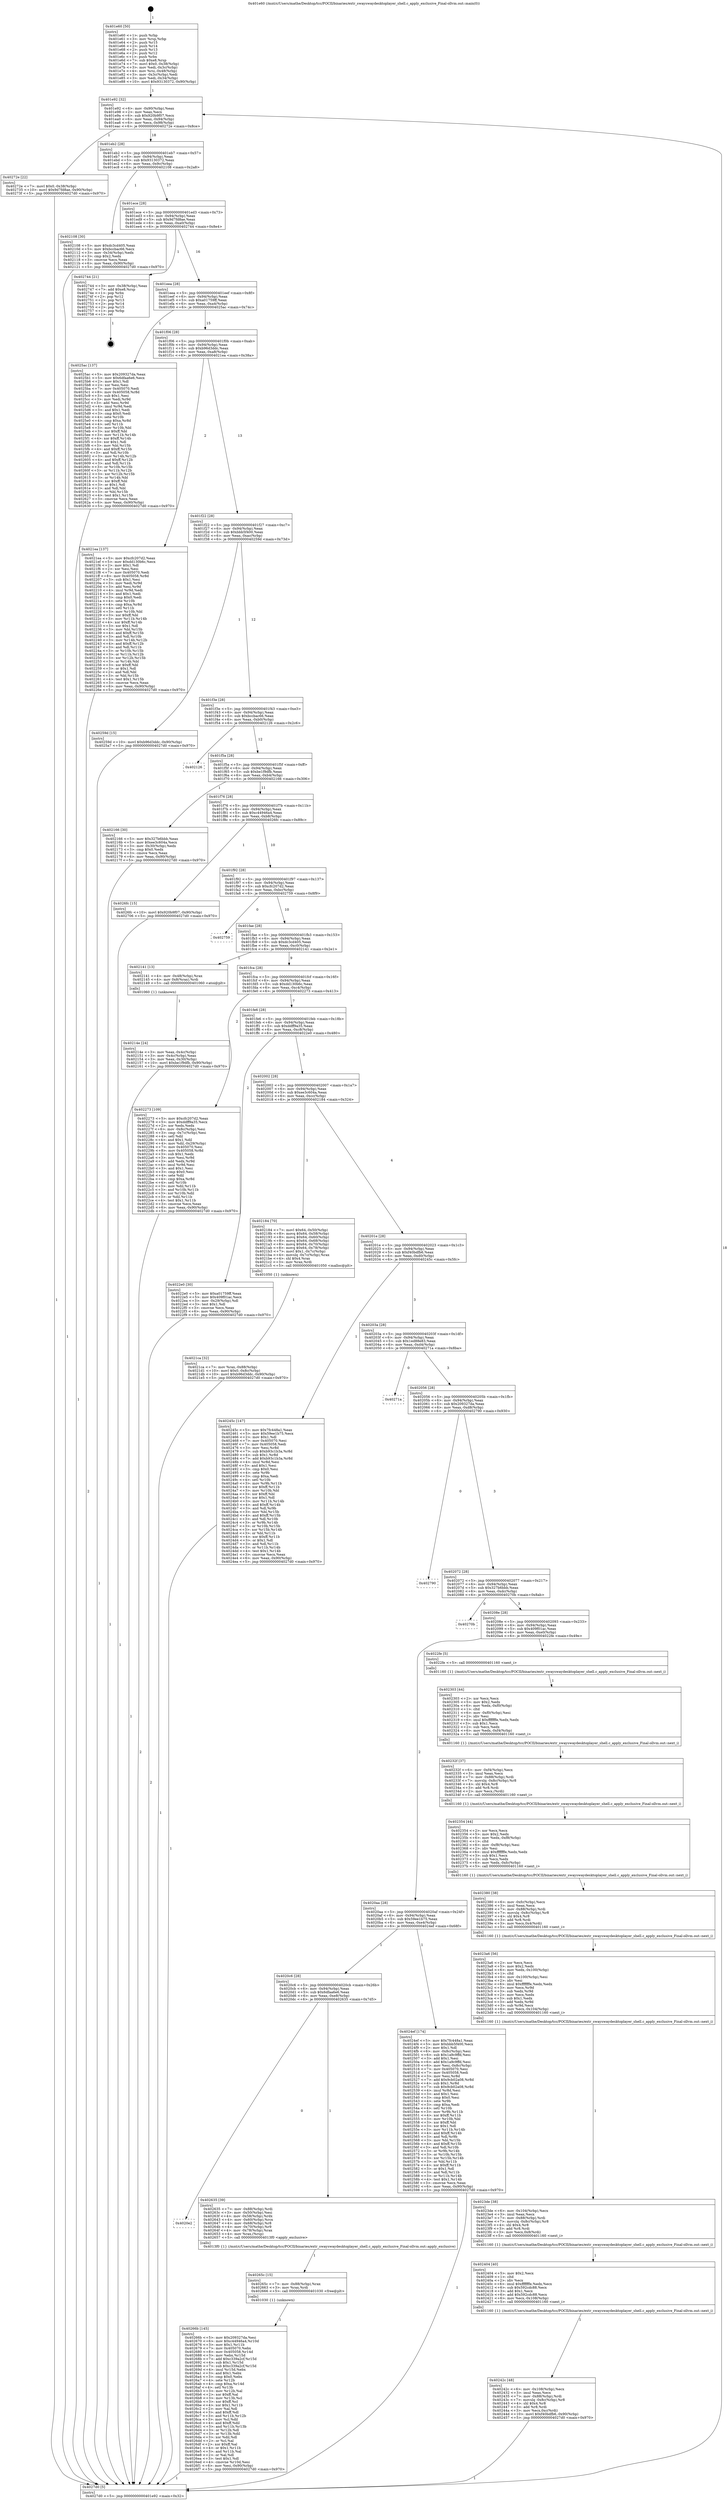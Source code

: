 digraph "0x401e60" {
  label = "0x401e60 (/mnt/c/Users/mathe/Desktop/tcc/POCII/binaries/extr_swayswaydesktoplayer_shell.c_apply_exclusive_Final-ollvm.out::main(0))"
  labelloc = "t"
  node[shape=record]

  Entry [label="",width=0.3,height=0.3,shape=circle,fillcolor=black,style=filled]
  "0x401e92" [label="{
     0x401e92 [32]\l
     | [instrs]\l
     &nbsp;&nbsp;0x401e92 \<+6\>: mov -0x90(%rbp),%eax\l
     &nbsp;&nbsp;0x401e98 \<+2\>: mov %eax,%ecx\l
     &nbsp;&nbsp;0x401e9a \<+6\>: sub $0x920b9f07,%ecx\l
     &nbsp;&nbsp;0x401ea0 \<+6\>: mov %eax,-0x94(%rbp)\l
     &nbsp;&nbsp;0x401ea6 \<+6\>: mov %ecx,-0x98(%rbp)\l
     &nbsp;&nbsp;0x401eac \<+6\>: je 000000000040272e \<main+0x8ce\>\l
  }"]
  "0x40272e" [label="{
     0x40272e [22]\l
     | [instrs]\l
     &nbsp;&nbsp;0x40272e \<+7\>: movl $0x0,-0x38(%rbp)\l
     &nbsp;&nbsp;0x402735 \<+10\>: movl $0x9d7fd8ae,-0x90(%rbp)\l
     &nbsp;&nbsp;0x40273f \<+5\>: jmp 00000000004027d0 \<main+0x970\>\l
  }"]
  "0x401eb2" [label="{
     0x401eb2 [28]\l
     | [instrs]\l
     &nbsp;&nbsp;0x401eb2 \<+5\>: jmp 0000000000401eb7 \<main+0x57\>\l
     &nbsp;&nbsp;0x401eb7 \<+6\>: mov -0x94(%rbp),%eax\l
     &nbsp;&nbsp;0x401ebd \<+5\>: sub $0x93130372,%eax\l
     &nbsp;&nbsp;0x401ec2 \<+6\>: mov %eax,-0x9c(%rbp)\l
     &nbsp;&nbsp;0x401ec8 \<+6\>: je 0000000000402108 \<main+0x2a8\>\l
  }"]
  Exit [label="",width=0.3,height=0.3,shape=circle,fillcolor=black,style=filled,peripheries=2]
  "0x402108" [label="{
     0x402108 [30]\l
     | [instrs]\l
     &nbsp;&nbsp;0x402108 \<+5\>: mov $0xdc3cd405,%eax\l
     &nbsp;&nbsp;0x40210d \<+5\>: mov $0xbccbac66,%ecx\l
     &nbsp;&nbsp;0x402112 \<+3\>: mov -0x34(%rbp),%edx\l
     &nbsp;&nbsp;0x402115 \<+3\>: cmp $0x2,%edx\l
     &nbsp;&nbsp;0x402118 \<+3\>: cmovne %ecx,%eax\l
     &nbsp;&nbsp;0x40211b \<+6\>: mov %eax,-0x90(%rbp)\l
     &nbsp;&nbsp;0x402121 \<+5\>: jmp 00000000004027d0 \<main+0x970\>\l
  }"]
  "0x401ece" [label="{
     0x401ece [28]\l
     | [instrs]\l
     &nbsp;&nbsp;0x401ece \<+5\>: jmp 0000000000401ed3 \<main+0x73\>\l
     &nbsp;&nbsp;0x401ed3 \<+6\>: mov -0x94(%rbp),%eax\l
     &nbsp;&nbsp;0x401ed9 \<+5\>: sub $0x9d7fd8ae,%eax\l
     &nbsp;&nbsp;0x401ede \<+6\>: mov %eax,-0xa0(%rbp)\l
     &nbsp;&nbsp;0x401ee4 \<+6\>: je 0000000000402744 \<main+0x8e4\>\l
  }"]
  "0x4027d0" [label="{
     0x4027d0 [5]\l
     | [instrs]\l
     &nbsp;&nbsp;0x4027d0 \<+5\>: jmp 0000000000401e92 \<main+0x32\>\l
  }"]
  "0x401e60" [label="{
     0x401e60 [50]\l
     | [instrs]\l
     &nbsp;&nbsp;0x401e60 \<+1\>: push %rbp\l
     &nbsp;&nbsp;0x401e61 \<+3\>: mov %rsp,%rbp\l
     &nbsp;&nbsp;0x401e64 \<+2\>: push %r15\l
     &nbsp;&nbsp;0x401e66 \<+2\>: push %r14\l
     &nbsp;&nbsp;0x401e68 \<+2\>: push %r13\l
     &nbsp;&nbsp;0x401e6a \<+2\>: push %r12\l
     &nbsp;&nbsp;0x401e6c \<+1\>: push %rbx\l
     &nbsp;&nbsp;0x401e6d \<+7\>: sub $0xe8,%rsp\l
     &nbsp;&nbsp;0x401e74 \<+7\>: movl $0x0,-0x38(%rbp)\l
     &nbsp;&nbsp;0x401e7b \<+3\>: mov %edi,-0x3c(%rbp)\l
     &nbsp;&nbsp;0x401e7e \<+4\>: mov %rsi,-0x48(%rbp)\l
     &nbsp;&nbsp;0x401e82 \<+3\>: mov -0x3c(%rbp),%edi\l
     &nbsp;&nbsp;0x401e85 \<+3\>: mov %edi,-0x34(%rbp)\l
     &nbsp;&nbsp;0x401e88 \<+10\>: movl $0x93130372,-0x90(%rbp)\l
  }"]
  "0x40266b" [label="{
     0x40266b [145]\l
     | [instrs]\l
     &nbsp;&nbsp;0x40266b \<+5\>: mov $0x209327da,%esi\l
     &nbsp;&nbsp;0x402670 \<+6\>: mov $0xc44946a4,%r10d\l
     &nbsp;&nbsp;0x402676 \<+3\>: mov $0x1,%r11b\l
     &nbsp;&nbsp;0x402679 \<+7\>: mov 0x405070,%ebx\l
     &nbsp;&nbsp;0x402680 \<+8\>: mov 0x405058,%r14d\l
     &nbsp;&nbsp;0x402688 \<+3\>: mov %ebx,%r15d\l
     &nbsp;&nbsp;0x40268b \<+7\>: add $0xc339a2cf,%r15d\l
     &nbsp;&nbsp;0x402692 \<+4\>: sub $0x1,%r15d\l
     &nbsp;&nbsp;0x402696 \<+7\>: sub $0xc339a2cf,%r15d\l
     &nbsp;&nbsp;0x40269d \<+4\>: imul %r15d,%ebx\l
     &nbsp;&nbsp;0x4026a1 \<+3\>: and $0x1,%ebx\l
     &nbsp;&nbsp;0x4026a4 \<+3\>: cmp $0x0,%ebx\l
     &nbsp;&nbsp;0x4026a7 \<+4\>: sete %r12b\l
     &nbsp;&nbsp;0x4026ab \<+4\>: cmp $0xa,%r14d\l
     &nbsp;&nbsp;0x4026af \<+4\>: setl %r13b\l
     &nbsp;&nbsp;0x4026b3 \<+3\>: mov %r12b,%al\l
     &nbsp;&nbsp;0x4026b6 \<+2\>: xor $0xff,%al\l
     &nbsp;&nbsp;0x4026b8 \<+3\>: mov %r13b,%cl\l
     &nbsp;&nbsp;0x4026bb \<+3\>: xor $0xff,%cl\l
     &nbsp;&nbsp;0x4026be \<+4\>: xor $0x1,%r11b\l
     &nbsp;&nbsp;0x4026c2 \<+2\>: mov %al,%dl\l
     &nbsp;&nbsp;0x4026c4 \<+3\>: and $0xff,%dl\l
     &nbsp;&nbsp;0x4026c7 \<+3\>: and %r11b,%r12b\l
     &nbsp;&nbsp;0x4026ca \<+3\>: mov %cl,%dil\l
     &nbsp;&nbsp;0x4026cd \<+4\>: and $0xff,%dil\l
     &nbsp;&nbsp;0x4026d1 \<+3\>: and %r11b,%r13b\l
     &nbsp;&nbsp;0x4026d4 \<+3\>: or %r12b,%dl\l
     &nbsp;&nbsp;0x4026d7 \<+3\>: or %r13b,%dil\l
     &nbsp;&nbsp;0x4026da \<+3\>: xor %dil,%dl\l
     &nbsp;&nbsp;0x4026dd \<+2\>: or %cl,%al\l
     &nbsp;&nbsp;0x4026df \<+2\>: xor $0xff,%al\l
     &nbsp;&nbsp;0x4026e1 \<+4\>: or $0x1,%r11b\l
     &nbsp;&nbsp;0x4026e5 \<+3\>: and %r11b,%al\l
     &nbsp;&nbsp;0x4026e8 \<+2\>: or %al,%dl\l
     &nbsp;&nbsp;0x4026ea \<+3\>: test $0x1,%dl\l
     &nbsp;&nbsp;0x4026ed \<+4\>: cmovne %r10d,%esi\l
     &nbsp;&nbsp;0x4026f1 \<+6\>: mov %esi,-0x90(%rbp)\l
     &nbsp;&nbsp;0x4026f7 \<+5\>: jmp 00000000004027d0 \<main+0x970\>\l
  }"]
  "0x402744" [label="{
     0x402744 [21]\l
     | [instrs]\l
     &nbsp;&nbsp;0x402744 \<+3\>: mov -0x38(%rbp),%eax\l
     &nbsp;&nbsp;0x402747 \<+7\>: add $0xe8,%rsp\l
     &nbsp;&nbsp;0x40274e \<+1\>: pop %rbx\l
     &nbsp;&nbsp;0x40274f \<+2\>: pop %r12\l
     &nbsp;&nbsp;0x402751 \<+2\>: pop %r13\l
     &nbsp;&nbsp;0x402753 \<+2\>: pop %r14\l
     &nbsp;&nbsp;0x402755 \<+2\>: pop %r15\l
     &nbsp;&nbsp;0x402757 \<+1\>: pop %rbp\l
     &nbsp;&nbsp;0x402758 \<+1\>: ret\l
  }"]
  "0x401eea" [label="{
     0x401eea [28]\l
     | [instrs]\l
     &nbsp;&nbsp;0x401eea \<+5\>: jmp 0000000000401eef \<main+0x8f\>\l
     &nbsp;&nbsp;0x401eef \<+6\>: mov -0x94(%rbp),%eax\l
     &nbsp;&nbsp;0x401ef5 \<+5\>: sub $0xa01759ff,%eax\l
     &nbsp;&nbsp;0x401efa \<+6\>: mov %eax,-0xa4(%rbp)\l
     &nbsp;&nbsp;0x401f00 \<+6\>: je 00000000004025ac \<main+0x74c\>\l
  }"]
  "0x40265c" [label="{
     0x40265c [15]\l
     | [instrs]\l
     &nbsp;&nbsp;0x40265c \<+7\>: mov -0x88(%rbp),%rax\l
     &nbsp;&nbsp;0x402663 \<+3\>: mov %rax,%rdi\l
     &nbsp;&nbsp;0x402666 \<+5\>: call 0000000000401030 \<free@plt\>\l
     | [calls]\l
     &nbsp;&nbsp;0x401030 \{1\} (unknown)\l
  }"]
  "0x4025ac" [label="{
     0x4025ac [137]\l
     | [instrs]\l
     &nbsp;&nbsp;0x4025ac \<+5\>: mov $0x209327da,%eax\l
     &nbsp;&nbsp;0x4025b1 \<+5\>: mov $0x6dfaa6e6,%ecx\l
     &nbsp;&nbsp;0x4025b6 \<+2\>: mov $0x1,%dl\l
     &nbsp;&nbsp;0x4025b8 \<+2\>: xor %esi,%esi\l
     &nbsp;&nbsp;0x4025ba \<+7\>: mov 0x405070,%edi\l
     &nbsp;&nbsp;0x4025c1 \<+8\>: mov 0x405058,%r8d\l
     &nbsp;&nbsp;0x4025c9 \<+3\>: sub $0x1,%esi\l
     &nbsp;&nbsp;0x4025cc \<+3\>: mov %edi,%r9d\l
     &nbsp;&nbsp;0x4025cf \<+3\>: add %esi,%r9d\l
     &nbsp;&nbsp;0x4025d2 \<+4\>: imul %r9d,%edi\l
     &nbsp;&nbsp;0x4025d6 \<+3\>: and $0x1,%edi\l
     &nbsp;&nbsp;0x4025d9 \<+3\>: cmp $0x0,%edi\l
     &nbsp;&nbsp;0x4025dc \<+4\>: sete %r10b\l
     &nbsp;&nbsp;0x4025e0 \<+4\>: cmp $0xa,%r8d\l
     &nbsp;&nbsp;0x4025e4 \<+4\>: setl %r11b\l
     &nbsp;&nbsp;0x4025e8 \<+3\>: mov %r10b,%bl\l
     &nbsp;&nbsp;0x4025eb \<+3\>: xor $0xff,%bl\l
     &nbsp;&nbsp;0x4025ee \<+3\>: mov %r11b,%r14b\l
     &nbsp;&nbsp;0x4025f1 \<+4\>: xor $0xff,%r14b\l
     &nbsp;&nbsp;0x4025f5 \<+3\>: xor $0x1,%dl\l
     &nbsp;&nbsp;0x4025f8 \<+3\>: mov %bl,%r15b\l
     &nbsp;&nbsp;0x4025fb \<+4\>: and $0xff,%r15b\l
     &nbsp;&nbsp;0x4025ff \<+3\>: and %dl,%r10b\l
     &nbsp;&nbsp;0x402602 \<+3\>: mov %r14b,%r12b\l
     &nbsp;&nbsp;0x402605 \<+4\>: and $0xff,%r12b\l
     &nbsp;&nbsp;0x402609 \<+3\>: and %dl,%r11b\l
     &nbsp;&nbsp;0x40260c \<+3\>: or %r10b,%r15b\l
     &nbsp;&nbsp;0x40260f \<+3\>: or %r11b,%r12b\l
     &nbsp;&nbsp;0x402612 \<+3\>: xor %r12b,%r15b\l
     &nbsp;&nbsp;0x402615 \<+3\>: or %r14b,%bl\l
     &nbsp;&nbsp;0x402618 \<+3\>: xor $0xff,%bl\l
     &nbsp;&nbsp;0x40261b \<+3\>: or $0x1,%dl\l
     &nbsp;&nbsp;0x40261e \<+2\>: and %dl,%bl\l
     &nbsp;&nbsp;0x402620 \<+3\>: or %bl,%r15b\l
     &nbsp;&nbsp;0x402623 \<+4\>: test $0x1,%r15b\l
     &nbsp;&nbsp;0x402627 \<+3\>: cmovne %ecx,%eax\l
     &nbsp;&nbsp;0x40262a \<+6\>: mov %eax,-0x90(%rbp)\l
     &nbsp;&nbsp;0x402630 \<+5\>: jmp 00000000004027d0 \<main+0x970\>\l
  }"]
  "0x401f06" [label="{
     0x401f06 [28]\l
     | [instrs]\l
     &nbsp;&nbsp;0x401f06 \<+5\>: jmp 0000000000401f0b \<main+0xab\>\l
     &nbsp;&nbsp;0x401f0b \<+6\>: mov -0x94(%rbp),%eax\l
     &nbsp;&nbsp;0x401f11 \<+5\>: sub $0xb96d3ddc,%eax\l
     &nbsp;&nbsp;0x401f16 \<+6\>: mov %eax,-0xa8(%rbp)\l
     &nbsp;&nbsp;0x401f1c \<+6\>: je 00000000004021ea \<main+0x38a\>\l
  }"]
  "0x4020e2" [label="{
     0x4020e2\l
  }", style=dashed]
  "0x4021ea" [label="{
     0x4021ea [137]\l
     | [instrs]\l
     &nbsp;&nbsp;0x4021ea \<+5\>: mov $0xcfc207d2,%eax\l
     &nbsp;&nbsp;0x4021ef \<+5\>: mov $0xdd130b6c,%ecx\l
     &nbsp;&nbsp;0x4021f4 \<+2\>: mov $0x1,%dl\l
     &nbsp;&nbsp;0x4021f6 \<+2\>: xor %esi,%esi\l
     &nbsp;&nbsp;0x4021f8 \<+7\>: mov 0x405070,%edi\l
     &nbsp;&nbsp;0x4021ff \<+8\>: mov 0x405058,%r8d\l
     &nbsp;&nbsp;0x402207 \<+3\>: sub $0x1,%esi\l
     &nbsp;&nbsp;0x40220a \<+3\>: mov %edi,%r9d\l
     &nbsp;&nbsp;0x40220d \<+3\>: add %esi,%r9d\l
     &nbsp;&nbsp;0x402210 \<+4\>: imul %r9d,%edi\l
     &nbsp;&nbsp;0x402214 \<+3\>: and $0x1,%edi\l
     &nbsp;&nbsp;0x402217 \<+3\>: cmp $0x0,%edi\l
     &nbsp;&nbsp;0x40221a \<+4\>: sete %r10b\l
     &nbsp;&nbsp;0x40221e \<+4\>: cmp $0xa,%r8d\l
     &nbsp;&nbsp;0x402222 \<+4\>: setl %r11b\l
     &nbsp;&nbsp;0x402226 \<+3\>: mov %r10b,%bl\l
     &nbsp;&nbsp;0x402229 \<+3\>: xor $0xff,%bl\l
     &nbsp;&nbsp;0x40222c \<+3\>: mov %r11b,%r14b\l
     &nbsp;&nbsp;0x40222f \<+4\>: xor $0xff,%r14b\l
     &nbsp;&nbsp;0x402233 \<+3\>: xor $0x1,%dl\l
     &nbsp;&nbsp;0x402236 \<+3\>: mov %bl,%r15b\l
     &nbsp;&nbsp;0x402239 \<+4\>: and $0xff,%r15b\l
     &nbsp;&nbsp;0x40223d \<+3\>: and %dl,%r10b\l
     &nbsp;&nbsp;0x402240 \<+3\>: mov %r14b,%r12b\l
     &nbsp;&nbsp;0x402243 \<+4\>: and $0xff,%r12b\l
     &nbsp;&nbsp;0x402247 \<+3\>: and %dl,%r11b\l
     &nbsp;&nbsp;0x40224a \<+3\>: or %r10b,%r15b\l
     &nbsp;&nbsp;0x40224d \<+3\>: or %r11b,%r12b\l
     &nbsp;&nbsp;0x402250 \<+3\>: xor %r12b,%r15b\l
     &nbsp;&nbsp;0x402253 \<+3\>: or %r14b,%bl\l
     &nbsp;&nbsp;0x402256 \<+3\>: xor $0xff,%bl\l
     &nbsp;&nbsp;0x402259 \<+3\>: or $0x1,%dl\l
     &nbsp;&nbsp;0x40225c \<+2\>: and %dl,%bl\l
     &nbsp;&nbsp;0x40225e \<+3\>: or %bl,%r15b\l
     &nbsp;&nbsp;0x402261 \<+4\>: test $0x1,%r15b\l
     &nbsp;&nbsp;0x402265 \<+3\>: cmovne %ecx,%eax\l
     &nbsp;&nbsp;0x402268 \<+6\>: mov %eax,-0x90(%rbp)\l
     &nbsp;&nbsp;0x40226e \<+5\>: jmp 00000000004027d0 \<main+0x970\>\l
  }"]
  "0x401f22" [label="{
     0x401f22 [28]\l
     | [instrs]\l
     &nbsp;&nbsp;0x401f22 \<+5\>: jmp 0000000000401f27 \<main+0xc7\>\l
     &nbsp;&nbsp;0x401f27 \<+6\>: mov -0x94(%rbp),%eax\l
     &nbsp;&nbsp;0x401f2d \<+5\>: sub $0xbbb5f400,%eax\l
     &nbsp;&nbsp;0x401f32 \<+6\>: mov %eax,-0xac(%rbp)\l
     &nbsp;&nbsp;0x401f38 \<+6\>: je 000000000040259d \<main+0x73d\>\l
  }"]
  "0x402635" [label="{
     0x402635 [39]\l
     | [instrs]\l
     &nbsp;&nbsp;0x402635 \<+7\>: mov -0x88(%rbp),%rdi\l
     &nbsp;&nbsp;0x40263c \<+3\>: mov -0x50(%rbp),%esi\l
     &nbsp;&nbsp;0x40263f \<+4\>: mov -0x58(%rbp),%rdx\l
     &nbsp;&nbsp;0x402643 \<+4\>: mov -0x60(%rbp),%rcx\l
     &nbsp;&nbsp;0x402647 \<+4\>: mov -0x68(%rbp),%r8\l
     &nbsp;&nbsp;0x40264b \<+4\>: mov -0x70(%rbp),%r9\l
     &nbsp;&nbsp;0x40264f \<+4\>: mov -0x78(%rbp),%rax\l
     &nbsp;&nbsp;0x402653 \<+4\>: mov %rax,(%rsp)\l
     &nbsp;&nbsp;0x402657 \<+5\>: call 00000000004013f0 \<apply_exclusive\>\l
     | [calls]\l
     &nbsp;&nbsp;0x4013f0 \{1\} (/mnt/c/Users/mathe/Desktop/tcc/POCII/binaries/extr_swayswaydesktoplayer_shell.c_apply_exclusive_Final-ollvm.out::apply_exclusive)\l
  }"]
  "0x40259d" [label="{
     0x40259d [15]\l
     | [instrs]\l
     &nbsp;&nbsp;0x40259d \<+10\>: movl $0xb96d3ddc,-0x90(%rbp)\l
     &nbsp;&nbsp;0x4025a7 \<+5\>: jmp 00000000004027d0 \<main+0x970\>\l
  }"]
  "0x401f3e" [label="{
     0x401f3e [28]\l
     | [instrs]\l
     &nbsp;&nbsp;0x401f3e \<+5\>: jmp 0000000000401f43 \<main+0xe3\>\l
     &nbsp;&nbsp;0x401f43 \<+6\>: mov -0x94(%rbp),%eax\l
     &nbsp;&nbsp;0x401f49 \<+5\>: sub $0xbccbac66,%eax\l
     &nbsp;&nbsp;0x401f4e \<+6\>: mov %eax,-0xb0(%rbp)\l
     &nbsp;&nbsp;0x401f54 \<+6\>: je 0000000000402126 \<main+0x2c6\>\l
  }"]
  "0x4020c6" [label="{
     0x4020c6 [28]\l
     | [instrs]\l
     &nbsp;&nbsp;0x4020c6 \<+5\>: jmp 00000000004020cb \<main+0x26b\>\l
     &nbsp;&nbsp;0x4020cb \<+6\>: mov -0x94(%rbp),%eax\l
     &nbsp;&nbsp;0x4020d1 \<+5\>: sub $0x6dfaa6e6,%eax\l
     &nbsp;&nbsp;0x4020d6 \<+6\>: mov %eax,-0xe8(%rbp)\l
     &nbsp;&nbsp;0x4020dc \<+6\>: je 0000000000402635 \<main+0x7d5\>\l
  }"]
  "0x402126" [label="{
     0x402126\l
  }", style=dashed]
  "0x401f5a" [label="{
     0x401f5a [28]\l
     | [instrs]\l
     &nbsp;&nbsp;0x401f5a \<+5\>: jmp 0000000000401f5f \<main+0xff\>\l
     &nbsp;&nbsp;0x401f5f \<+6\>: mov -0x94(%rbp),%eax\l
     &nbsp;&nbsp;0x401f65 \<+5\>: sub $0xbe1f9dfb,%eax\l
     &nbsp;&nbsp;0x401f6a \<+6\>: mov %eax,-0xb4(%rbp)\l
     &nbsp;&nbsp;0x401f70 \<+6\>: je 0000000000402166 \<main+0x306\>\l
  }"]
  "0x4024ef" [label="{
     0x4024ef [174]\l
     | [instrs]\l
     &nbsp;&nbsp;0x4024ef \<+5\>: mov $0x7fc448a1,%eax\l
     &nbsp;&nbsp;0x4024f4 \<+5\>: mov $0xbbb5f400,%ecx\l
     &nbsp;&nbsp;0x4024f9 \<+2\>: mov $0x1,%dl\l
     &nbsp;&nbsp;0x4024fb \<+6\>: mov -0x8c(%rbp),%esi\l
     &nbsp;&nbsp;0x402501 \<+6\>: sub $0x1a9c9ffd,%esi\l
     &nbsp;&nbsp;0x402507 \<+3\>: add $0x1,%esi\l
     &nbsp;&nbsp;0x40250a \<+6\>: add $0x1a9c9ffd,%esi\l
     &nbsp;&nbsp;0x402510 \<+6\>: mov %esi,-0x8c(%rbp)\l
     &nbsp;&nbsp;0x402516 \<+7\>: mov 0x405070,%esi\l
     &nbsp;&nbsp;0x40251d \<+7\>: mov 0x405058,%edi\l
     &nbsp;&nbsp;0x402524 \<+3\>: mov %esi,%r8d\l
     &nbsp;&nbsp;0x402527 \<+7\>: add $0x9cb02a08,%r8d\l
     &nbsp;&nbsp;0x40252e \<+4\>: sub $0x1,%r8d\l
     &nbsp;&nbsp;0x402532 \<+7\>: sub $0x9cb02a08,%r8d\l
     &nbsp;&nbsp;0x402539 \<+4\>: imul %r8d,%esi\l
     &nbsp;&nbsp;0x40253d \<+3\>: and $0x1,%esi\l
     &nbsp;&nbsp;0x402540 \<+3\>: cmp $0x0,%esi\l
     &nbsp;&nbsp;0x402543 \<+4\>: sete %r9b\l
     &nbsp;&nbsp;0x402547 \<+3\>: cmp $0xa,%edi\l
     &nbsp;&nbsp;0x40254a \<+4\>: setl %r10b\l
     &nbsp;&nbsp;0x40254e \<+3\>: mov %r9b,%r11b\l
     &nbsp;&nbsp;0x402551 \<+4\>: xor $0xff,%r11b\l
     &nbsp;&nbsp;0x402555 \<+3\>: mov %r10b,%bl\l
     &nbsp;&nbsp;0x402558 \<+3\>: xor $0xff,%bl\l
     &nbsp;&nbsp;0x40255b \<+3\>: xor $0x1,%dl\l
     &nbsp;&nbsp;0x40255e \<+3\>: mov %r11b,%r14b\l
     &nbsp;&nbsp;0x402561 \<+4\>: and $0xff,%r14b\l
     &nbsp;&nbsp;0x402565 \<+3\>: and %dl,%r9b\l
     &nbsp;&nbsp;0x402568 \<+3\>: mov %bl,%r15b\l
     &nbsp;&nbsp;0x40256b \<+4\>: and $0xff,%r15b\l
     &nbsp;&nbsp;0x40256f \<+3\>: and %dl,%r10b\l
     &nbsp;&nbsp;0x402572 \<+3\>: or %r9b,%r14b\l
     &nbsp;&nbsp;0x402575 \<+3\>: or %r10b,%r15b\l
     &nbsp;&nbsp;0x402578 \<+3\>: xor %r15b,%r14b\l
     &nbsp;&nbsp;0x40257b \<+3\>: or %bl,%r11b\l
     &nbsp;&nbsp;0x40257e \<+4\>: xor $0xff,%r11b\l
     &nbsp;&nbsp;0x402582 \<+3\>: or $0x1,%dl\l
     &nbsp;&nbsp;0x402585 \<+3\>: and %dl,%r11b\l
     &nbsp;&nbsp;0x402588 \<+3\>: or %r11b,%r14b\l
     &nbsp;&nbsp;0x40258b \<+4\>: test $0x1,%r14b\l
     &nbsp;&nbsp;0x40258f \<+3\>: cmovne %ecx,%eax\l
     &nbsp;&nbsp;0x402592 \<+6\>: mov %eax,-0x90(%rbp)\l
     &nbsp;&nbsp;0x402598 \<+5\>: jmp 00000000004027d0 \<main+0x970\>\l
  }"]
  "0x402166" [label="{
     0x402166 [30]\l
     | [instrs]\l
     &nbsp;&nbsp;0x402166 \<+5\>: mov $0x327b6bbb,%eax\l
     &nbsp;&nbsp;0x40216b \<+5\>: mov $0xee3c604a,%ecx\l
     &nbsp;&nbsp;0x402170 \<+3\>: mov -0x30(%rbp),%edx\l
     &nbsp;&nbsp;0x402173 \<+3\>: cmp $0x0,%edx\l
     &nbsp;&nbsp;0x402176 \<+3\>: cmove %ecx,%eax\l
     &nbsp;&nbsp;0x402179 \<+6\>: mov %eax,-0x90(%rbp)\l
     &nbsp;&nbsp;0x40217f \<+5\>: jmp 00000000004027d0 \<main+0x970\>\l
  }"]
  "0x401f76" [label="{
     0x401f76 [28]\l
     | [instrs]\l
     &nbsp;&nbsp;0x401f76 \<+5\>: jmp 0000000000401f7b \<main+0x11b\>\l
     &nbsp;&nbsp;0x401f7b \<+6\>: mov -0x94(%rbp),%eax\l
     &nbsp;&nbsp;0x401f81 \<+5\>: sub $0xc44946a4,%eax\l
     &nbsp;&nbsp;0x401f86 \<+6\>: mov %eax,-0xb8(%rbp)\l
     &nbsp;&nbsp;0x401f8c \<+6\>: je 00000000004026fc \<main+0x89c\>\l
  }"]
  "0x40242c" [label="{
     0x40242c [48]\l
     | [instrs]\l
     &nbsp;&nbsp;0x40242c \<+6\>: mov -0x108(%rbp),%ecx\l
     &nbsp;&nbsp;0x402432 \<+3\>: imul %eax,%ecx\l
     &nbsp;&nbsp;0x402435 \<+7\>: mov -0x88(%rbp),%rdi\l
     &nbsp;&nbsp;0x40243c \<+7\>: movslq -0x8c(%rbp),%r8\l
     &nbsp;&nbsp;0x402443 \<+4\>: shl $0x4,%r8\l
     &nbsp;&nbsp;0x402447 \<+3\>: add %r8,%rdi\l
     &nbsp;&nbsp;0x40244a \<+3\>: mov %ecx,0xc(%rdi)\l
     &nbsp;&nbsp;0x40244d \<+10\>: movl $0xf40bdfb6,-0x90(%rbp)\l
     &nbsp;&nbsp;0x402457 \<+5\>: jmp 00000000004027d0 \<main+0x970\>\l
  }"]
  "0x4026fc" [label="{
     0x4026fc [15]\l
     | [instrs]\l
     &nbsp;&nbsp;0x4026fc \<+10\>: movl $0x920b9f07,-0x90(%rbp)\l
     &nbsp;&nbsp;0x402706 \<+5\>: jmp 00000000004027d0 \<main+0x970\>\l
  }"]
  "0x401f92" [label="{
     0x401f92 [28]\l
     | [instrs]\l
     &nbsp;&nbsp;0x401f92 \<+5\>: jmp 0000000000401f97 \<main+0x137\>\l
     &nbsp;&nbsp;0x401f97 \<+6\>: mov -0x94(%rbp),%eax\l
     &nbsp;&nbsp;0x401f9d \<+5\>: sub $0xcfc207d2,%eax\l
     &nbsp;&nbsp;0x401fa2 \<+6\>: mov %eax,-0xbc(%rbp)\l
     &nbsp;&nbsp;0x401fa8 \<+6\>: je 0000000000402759 \<main+0x8f9\>\l
  }"]
  "0x402404" [label="{
     0x402404 [40]\l
     | [instrs]\l
     &nbsp;&nbsp;0x402404 \<+5\>: mov $0x2,%ecx\l
     &nbsp;&nbsp;0x402409 \<+1\>: cltd\l
     &nbsp;&nbsp;0x40240a \<+2\>: idiv %ecx\l
     &nbsp;&nbsp;0x40240c \<+6\>: imul $0xfffffffe,%edx,%ecx\l
     &nbsp;&nbsp;0x402412 \<+6\>: sub $0x592cdc88,%ecx\l
     &nbsp;&nbsp;0x402418 \<+3\>: add $0x1,%ecx\l
     &nbsp;&nbsp;0x40241b \<+6\>: add $0x592cdc88,%ecx\l
     &nbsp;&nbsp;0x402421 \<+6\>: mov %ecx,-0x108(%rbp)\l
     &nbsp;&nbsp;0x402427 \<+5\>: call 0000000000401160 \<next_i\>\l
     | [calls]\l
     &nbsp;&nbsp;0x401160 \{1\} (/mnt/c/Users/mathe/Desktop/tcc/POCII/binaries/extr_swayswaydesktoplayer_shell.c_apply_exclusive_Final-ollvm.out::next_i)\l
  }"]
  "0x402759" [label="{
     0x402759\l
  }", style=dashed]
  "0x401fae" [label="{
     0x401fae [28]\l
     | [instrs]\l
     &nbsp;&nbsp;0x401fae \<+5\>: jmp 0000000000401fb3 \<main+0x153\>\l
     &nbsp;&nbsp;0x401fb3 \<+6\>: mov -0x94(%rbp),%eax\l
     &nbsp;&nbsp;0x401fb9 \<+5\>: sub $0xdc3cd405,%eax\l
     &nbsp;&nbsp;0x401fbe \<+6\>: mov %eax,-0xc0(%rbp)\l
     &nbsp;&nbsp;0x401fc4 \<+6\>: je 0000000000402141 \<main+0x2e1\>\l
  }"]
  "0x4023de" [label="{
     0x4023de [38]\l
     | [instrs]\l
     &nbsp;&nbsp;0x4023de \<+6\>: mov -0x104(%rbp),%ecx\l
     &nbsp;&nbsp;0x4023e4 \<+3\>: imul %eax,%ecx\l
     &nbsp;&nbsp;0x4023e7 \<+7\>: mov -0x88(%rbp),%rdi\l
     &nbsp;&nbsp;0x4023ee \<+7\>: movslq -0x8c(%rbp),%r8\l
     &nbsp;&nbsp;0x4023f5 \<+4\>: shl $0x4,%r8\l
     &nbsp;&nbsp;0x4023f9 \<+3\>: add %r8,%rdi\l
     &nbsp;&nbsp;0x4023fc \<+3\>: mov %ecx,0x8(%rdi)\l
     &nbsp;&nbsp;0x4023ff \<+5\>: call 0000000000401160 \<next_i\>\l
     | [calls]\l
     &nbsp;&nbsp;0x401160 \{1\} (/mnt/c/Users/mathe/Desktop/tcc/POCII/binaries/extr_swayswaydesktoplayer_shell.c_apply_exclusive_Final-ollvm.out::next_i)\l
  }"]
  "0x402141" [label="{
     0x402141 [13]\l
     | [instrs]\l
     &nbsp;&nbsp;0x402141 \<+4\>: mov -0x48(%rbp),%rax\l
     &nbsp;&nbsp;0x402145 \<+4\>: mov 0x8(%rax),%rdi\l
     &nbsp;&nbsp;0x402149 \<+5\>: call 0000000000401060 \<atoi@plt\>\l
     | [calls]\l
     &nbsp;&nbsp;0x401060 \{1\} (unknown)\l
  }"]
  "0x401fca" [label="{
     0x401fca [28]\l
     | [instrs]\l
     &nbsp;&nbsp;0x401fca \<+5\>: jmp 0000000000401fcf \<main+0x16f\>\l
     &nbsp;&nbsp;0x401fcf \<+6\>: mov -0x94(%rbp),%eax\l
     &nbsp;&nbsp;0x401fd5 \<+5\>: sub $0xdd130b6c,%eax\l
     &nbsp;&nbsp;0x401fda \<+6\>: mov %eax,-0xc4(%rbp)\l
     &nbsp;&nbsp;0x401fe0 \<+6\>: je 0000000000402273 \<main+0x413\>\l
  }"]
  "0x40214e" [label="{
     0x40214e [24]\l
     | [instrs]\l
     &nbsp;&nbsp;0x40214e \<+3\>: mov %eax,-0x4c(%rbp)\l
     &nbsp;&nbsp;0x402151 \<+3\>: mov -0x4c(%rbp),%eax\l
     &nbsp;&nbsp;0x402154 \<+3\>: mov %eax,-0x30(%rbp)\l
     &nbsp;&nbsp;0x402157 \<+10\>: movl $0xbe1f9dfb,-0x90(%rbp)\l
     &nbsp;&nbsp;0x402161 \<+5\>: jmp 00000000004027d0 \<main+0x970\>\l
  }"]
  "0x4023a6" [label="{
     0x4023a6 [56]\l
     | [instrs]\l
     &nbsp;&nbsp;0x4023a6 \<+2\>: xor %ecx,%ecx\l
     &nbsp;&nbsp;0x4023a8 \<+5\>: mov $0x2,%edx\l
     &nbsp;&nbsp;0x4023ad \<+6\>: mov %edx,-0x100(%rbp)\l
     &nbsp;&nbsp;0x4023b3 \<+1\>: cltd\l
     &nbsp;&nbsp;0x4023b4 \<+6\>: mov -0x100(%rbp),%esi\l
     &nbsp;&nbsp;0x4023ba \<+2\>: idiv %esi\l
     &nbsp;&nbsp;0x4023bc \<+6\>: imul $0xfffffffe,%edx,%edx\l
     &nbsp;&nbsp;0x4023c2 \<+3\>: mov %ecx,%r9d\l
     &nbsp;&nbsp;0x4023c5 \<+3\>: sub %edx,%r9d\l
     &nbsp;&nbsp;0x4023c8 \<+2\>: mov %ecx,%edx\l
     &nbsp;&nbsp;0x4023ca \<+3\>: sub $0x1,%edx\l
     &nbsp;&nbsp;0x4023cd \<+3\>: add %edx,%r9d\l
     &nbsp;&nbsp;0x4023d0 \<+3\>: sub %r9d,%ecx\l
     &nbsp;&nbsp;0x4023d3 \<+6\>: mov %ecx,-0x104(%rbp)\l
     &nbsp;&nbsp;0x4023d9 \<+5\>: call 0000000000401160 \<next_i\>\l
     | [calls]\l
     &nbsp;&nbsp;0x401160 \{1\} (/mnt/c/Users/mathe/Desktop/tcc/POCII/binaries/extr_swayswaydesktoplayer_shell.c_apply_exclusive_Final-ollvm.out::next_i)\l
  }"]
  "0x402273" [label="{
     0x402273 [109]\l
     | [instrs]\l
     &nbsp;&nbsp;0x402273 \<+5\>: mov $0xcfc207d2,%eax\l
     &nbsp;&nbsp;0x402278 \<+5\>: mov $0xddff9a35,%ecx\l
     &nbsp;&nbsp;0x40227d \<+2\>: xor %edx,%edx\l
     &nbsp;&nbsp;0x40227f \<+6\>: mov -0x8c(%rbp),%esi\l
     &nbsp;&nbsp;0x402285 \<+3\>: cmp -0x7c(%rbp),%esi\l
     &nbsp;&nbsp;0x402288 \<+4\>: setl %dil\l
     &nbsp;&nbsp;0x40228c \<+4\>: and $0x1,%dil\l
     &nbsp;&nbsp;0x402290 \<+4\>: mov %dil,-0x29(%rbp)\l
     &nbsp;&nbsp;0x402294 \<+7\>: mov 0x405070,%esi\l
     &nbsp;&nbsp;0x40229b \<+8\>: mov 0x405058,%r8d\l
     &nbsp;&nbsp;0x4022a3 \<+3\>: sub $0x1,%edx\l
     &nbsp;&nbsp;0x4022a6 \<+3\>: mov %esi,%r9d\l
     &nbsp;&nbsp;0x4022a9 \<+3\>: add %edx,%r9d\l
     &nbsp;&nbsp;0x4022ac \<+4\>: imul %r9d,%esi\l
     &nbsp;&nbsp;0x4022b0 \<+3\>: and $0x1,%esi\l
     &nbsp;&nbsp;0x4022b3 \<+3\>: cmp $0x0,%esi\l
     &nbsp;&nbsp;0x4022b6 \<+4\>: sete %dil\l
     &nbsp;&nbsp;0x4022ba \<+4\>: cmp $0xa,%r8d\l
     &nbsp;&nbsp;0x4022be \<+4\>: setl %r10b\l
     &nbsp;&nbsp;0x4022c2 \<+3\>: mov %dil,%r11b\l
     &nbsp;&nbsp;0x4022c5 \<+3\>: and %r10b,%r11b\l
     &nbsp;&nbsp;0x4022c8 \<+3\>: xor %r10b,%dil\l
     &nbsp;&nbsp;0x4022cb \<+3\>: or %dil,%r11b\l
     &nbsp;&nbsp;0x4022ce \<+4\>: test $0x1,%r11b\l
     &nbsp;&nbsp;0x4022d2 \<+3\>: cmovne %ecx,%eax\l
     &nbsp;&nbsp;0x4022d5 \<+6\>: mov %eax,-0x90(%rbp)\l
     &nbsp;&nbsp;0x4022db \<+5\>: jmp 00000000004027d0 \<main+0x970\>\l
  }"]
  "0x401fe6" [label="{
     0x401fe6 [28]\l
     | [instrs]\l
     &nbsp;&nbsp;0x401fe6 \<+5\>: jmp 0000000000401feb \<main+0x18b\>\l
     &nbsp;&nbsp;0x401feb \<+6\>: mov -0x94(%rbp),%eax\l
     &nbsp;&nbsp;0x401ff1 \<+5\>: sub $0xddff9a35,%eax\l
     &nbsp;&nbsp;0x401ff6 \<+6\>: mov %eax,-0xc8(%rbp)\l
     &nbsp;&nbsp;0x401ffc \<+6\>: je 00000000004022e0 \<main+0x480\>\l
  }"]
  "0x402380" [label="{
     0x402380 [38]\l
     | [instrs]\l
     &nbsp;&nbsp;0x402380 \<+6\>: mov -0xfc(%rbp),%ecx\l
     &nbsp;&nbsp;0x402386 \<+3\>: imul %eax,%ecx\l
     &nbsp;&nbsp;0x402389 \<+7\>: mov -0x88(%rbp),%rdi\l
     &nbsp;&nbsp;0x402390 \<+7\>: movslq -0x8c(%rbp),%r8\l
     &nbsp;&nbsp;0x402397 \<+4\>: shl $0x4,%r8\l
     &nbsp;&nbsp;0x40239b \<+3\>: add %r8,%rdi\l
     &nbsp;&nbsp;0x40239e \<+3\>: mov %ecx,0x4(%rdi)\l
     &nbsp;&nbsp;0x4023a1 \<+5\>: call 0000000000401160 \<next_i\>\l
     | [calls]\l
     &nbsp;&nbsp;0x401160 \{1\} (/mnt/c/Users/mathe/Desktop/tcc/POCII/binaries/extr_swayswaydesktoplayer_shell.c_apply_exclusive_Final-ollvm.out::next_i)\l
  }"]
  "0x4022e0" [label="{
     0x4022e0 [30]\l
     | [instrs]\l
     &nbsp;&nbsp;0x4022e0 \<+5\>: mov $0xa01759ff,%eax\l
     &nbsp;&nbsp;0x4022e5 \<+5\>: mov $0x409f01ac,%ecx\l
     &nbsp;&nbsp;0x4022ea \<+3\>: mov -0x29(%rbp),%dl\l
     &nbsp;&nbsp;0x4022ed \<+3\>: test $0x1,%dl\l
     &nbsp;&nbsp;0x4022f0 \<+3\>: cmovne %ecx,%eax\l
     &nbsp;&nbsp;0x4022f3 \<+6\>: mov %eax,-0x90(%rbp)\l
     &nbsp;&nbsp;0x4022f9 \<+5\>: jmp 00000000004027d0 \<main+0x970\>\l
  }"]
  "0x402002" [label="{
     0x402002 [28]\l
     | [instrs]\l
     &nbsp;&nbsp;0x402002 \<+5\>: jmp 0000000000402007 \<main+0x1a7\>\l
     &nbsp;&nbsp;0x402007 \<+6\>: mov -0x94(%rbp),%eax\l
     &nbsp;&nbsp;0x40200d \<+5\>: sub $0xee3c604a,%eax\l
     &nbsp;&nbsp;0x402012 \<+6\>: mov %eax,-0xcc(%rbp)\l
     &nbsp;&nbsp;0x402018 \<+6\>: je 0000000000402184 \<main+0x324\>\l
  }"]
  "0x402354" [label="{
     0x402354 [44]\l
     | [instrs]\l
     &nbsp;&nbsp;0x402354 \<+2\>: xor %ecx,%ecx\l
     &nbsp;&nbsp;0x402356 \<+5\>: mov $0x2,%edx\l
     &nbsp;&nbsp;0x40235b \<+6\>: mov %edx,-0xf8(%rbp)\l
     &nbsp;&nbsp;0x402361 \<+1\>: cltd\l
     &nbsp;&nbsp;0x402362 \<+6\>: mov -0xf8(%rbp),%esi\l
     &nbsp;&nbsp;0x402368 \<+2\>: idiv %esi\l
     &nbsp;&nbsp;0x40236a \<+6\>: imul $0xfffffffe,%edx,%edx\l
     &nbsp;&nbsp;0x402370 \<+3\>: sub $0x1,%ecx\l
     &nbsp;&nbsp;0x402373 \<+2\>: sub %ecx,%edx\l
     &nbsp;&nbsp;0x402375 \<+6\>: mov %edx,-0xfc(%rbp)\l
     &nbsp;&nbsp;0x40237b \<+5\>: call 0000000000401160 \<next_i\>\l
     | [calls]\l
     &nbsp;&nbsp;0x401160 \{1\} (/mnt/c/Users/mathe/Desktop/tcc/POCII/binaries/extr_swayswaydesktoplayer_shell.c_apply_exclusive_Final-ollvm.out::next_i)\l
  }"]
  "0x402184" [label="{
     0x402184 [70]\l
     | [instrs]\l
     &nbsp;&nbsp;0x402184 \<+7\>: movl $0x64,-0x50(%rbp)\l
     &nbsp;&nbsp;0x40218b \<+8\>: movq $0x64,-0x58(%rbp)\l
     &nbsp;&nbsp;0x402193 \<+8\>: movq $0x64,-0x60(%rbp)\l
     &nbsp;&nbsp;0x40219b \<+8\>: movq $0x64,-0x68(%rbp)\l
     &nbsp;&nbsp;0x4021a3 \<+8\>: movq $0x64,-0x70(%rbp)\l
     &nbsp;&nbsp;0x4021ab \<+8\>: movq $0x64,-0x78(%rbp)\l
     &nbsp;&nbsp;0x4021b3 \<+7\>: movl $0x1,-0x7c(%rbp)\l
     &nbsp;&nbsp;0x4021ba \<+4\>: movslq -0x7c(%rbp),%rax\l
     &nbsp;&nbsp;0x4021be \<+4\>: shl $0x4,%rax\l
     &nbsp;&nbsp;0x4021c2 \<+3\>: mov %rax,%rdi\l
     &nbsp;&nbsp;0x4021c5 \<+5\>: call 0000000000401050 \<malloc@plt\>\l
     | [calls]\l
     &nbsp;&nbsp;0x401050 \{1\} (unknown)\l
  }"]
  "0x40201e" [label="{
     0x40201e [28]\l
     | [instrs]\l
     &nbsp;&nbsp;0x40201e \<+5\>: jmp 0000000000402023 \<main+0x1c3\>\l
     &nbsp;&nbsp;0x402023 \<+6\>: mov -0x94(%rbp),%eax\l
     &nbsp;&nbsp;0x402029 \<+5\>: sub $0xf40bdfb6,%eax\l
     &nbsp;&nbsp;0x40202e \<+6\>: mov %eax,-0xd0(%rbp)\l
     &nbsp;&nbsp;0x402034 \<+6\>: je 000000000040245c \<main+0x5fc\>\l
  }"]
  "0x4021ca" [label="{
     0x4021ca [32]\l
     | [instrs]\l
     &nbsp;&nbsp;0x4021ca \<+7\>: mov %rax,-0x88(%rbp)\l
     &nbsp;&nbsp;0x4021d1 \<+10\>: movl $0x0,-0x8c(%rbp)\l
     &nbsp;&nbsp;0x4021db \<+10\>: movl $0xb96d3ddc,-0x90(%rbp)\l
     &nbsp;&nbsp;0x4021e5 \<+5\>: jmp 00000000004027d0 \<main+0x970\>\l
  }"]
  "0x40232f" [label="{
     0x40232f [37]\l
     | [instrs]\l
     &nbsp;&nbsp;0x40232f \<+6\>: mov -0xf4(%rbp),%ecx\l
     &nbsp;&nbsp;0x402335 \<+3\>: imul %eax,%ecx\l
     &nbsp;&nbsp;0x402338 \<+7\>: mov -0x88(%rbp),%rdi\l
     &nbsp;&nbsp;0x40233f \<+7\>: movslq -0x8c(%rbp),%r8\l
     &nbsp;&nbsp;0x402346 \<+4\>: shl $0x4,%r8\l
     &nbsp;&nbsp;0x40234a \<+3\>: add %r8,%rdi\l
     &nbsp;&nbsp;0x40234d \<+2\>: mov %ecx,(%rdi)\l
     &nbsp;&nbsp;0x40234f \<+5\>: call 0000000000401160 \<next_i\>\l
     | [calls]\l
     &nbsp;&nbsp;0x401160 \{1\} (/mnt/c/Users/mathe/Desktop/tcc/POCII/binaries/extr_swayswaydesktoplayer_shell.c_apply_exclusive_Final-ollvm.out::next_i)\l
  }"]
  "0x40245c" [label="{
     0x40245c [147]\l
     | [instrs]\l
     &nbsp;&nbsp;0x40245c \<+5\>: mov $0x7fc448a1,%eax\l
     &nbsp;&nbsp;0x402461 \<+5\>: mov $0x59ee1b75,%ecx\l
     &nbsp;&nbsp;0x402466 \<+2\>: mov $0x1,%dl\l
     &nbsp;&nbsp;0x402468 \<+7\>: mov 0x405070,%esi\l
     &nbsp;&nbsp;0x40246f \<+7\>: mov 0x405058,%edi\l
     &nbsp;&nbsp;0x402476 \<+3\>: mov %esi,%r8d\l
     &nbsp;&nbsp;0x402479 \<+7\>: sub $0xb93c1b3a,%r8d\l
     &nbsp;&nbsp;0x402480 \<+4\>: sub $0x1,%r8d\l
     &nbsp;&nbsp;0x402484 \<+7\>: add $0xb93c1b3a,%r8d\l
     &nbsp;&nbsp;0x40248b \<+4\>: imul %r8d,%esi\l
     &nbsp;&nbsp;0x40248f \<+3\>: and $0x1,%esi\l
     &nbsp;&nbsp;0x402492 \<+3\>: cmp $0x0,%esi\l
     &nbsp;&nbsp;0x402495 \<+4\>: sete %r9b\l
     &nbsp;&nbsp;0x402499 \<+3\>: cmp $0xa,%edi\l
     &nbsp;&nbsp;0x40249c \<+4\>: setl %r10b\l
     &nbsp;&nbsp;0x4024a0 \<+3\>: mov %r9b,%r11b\l
     &nbsp;&nbsp;0x4024a3 \<+4\>: xor $0xff,%r11b\l
     &nbsp;&nbsp;0x4024a7 \<+3\>: mov %r10b,%bl\l
     &nbsp;&nbsp;0x4024aa \<+3\>: xor $0xff,%bl\l
     &nbsp;&nbsp;0x4024ad \<+3\>: xor $0x1,%dl\l
     &nbsp;&nbsp;0x4024b0 \<+3\>: mov %r11b,%r14b\l
     &nbsp;&nbsp;0x4024b3 \<+4\>: and $0xff,%r14b\l
     &nbsp;&nbsp;0x4024b7 \<+3\>: and %dl,%r9b\l
     &nbsp;&nbsp;0x4024ba \<+3\>: mov %bl,%r15b\l
     &nbsp;&nbsp;0x4024bd \<+4\>: and $0xff,%r15b\l
     &nbsp;&nbsp;0x4024c1 \<+3\>: and %dl,%r10b\l
     &nbsp;&nbsp;0x4024c4 \<+3\>: or %r9b,%r14b\l
     &nbsp;&nbsp;0x4024c7 \<+3\>: or %r10b,%r15b\l
     &nbsp;&nbsp;0x4024ca \<+3\>: xor %r15b,%r14b\l
     &nbsp;&nbsp;0x4024cd \<+3\>: or %bl,%r11b\l
     &nbsp;&nbsp;0x4024d0 \<+4\>: xor $0xff,%r11b\l
     &nbsp;&nbsp;0x4024d4 \<+3\>: or $0x1,%dl\l
     &nbsp;&nbsp;0x4024d7 \<+3\>: and %dl,%r11b\l
     &nbsp;&nbsp;0x4024da \<+3\>: or %r11b,%r14b\l
     &nbsp;&nbsp;0x4024dd \<+4\>: test $0x1,%r14b\l
     &nbsp;&nbsp;0x4024e1 \<+3\>: cmovne %ecx,%eax\l
     &nbsp;&nbsp;0x4024e4 \<+6\>: mov %eax,-0x90(%rbp)\l
     &nbsp;&nbsp;0x4024ea \<+5\>: jmp 00000000004027d0 \<main+0x970\>\l
  }"]
  "0x40203a" [label="{
     0x40203a [28]\l
     | [instrs]\l
     &nbsp;&nbsp;0x40203a \<+5\>: jmp 000000000040203f \<main+0x1df\>\l
     &nbsp;&nbsp;0x40203f \<+6\>: mov -0x94(%rbp),%eax\l
     &nbsp;&nbsp;0x402045 \<+5\>: sub $0x1ed88e83,%eax\l
     &nbsp;&nbsp;0x40204a \<+6\>: mov %eax,-0xd4(%rbp)\l
     &nbsp;&nbsp;0x402050 \<+6\>: je 000000000040271a \<main+0x8ba\>\l
  }"]
  "0x402303" [label="{
     0x402303 [44]\l
     | [instrs]\l
     &nbsp;&nbsp;0x402303 \<+2\>: xor %ecx,%ecx\l
     &nbsp;&nbsp;0x402305 \<+5\>: mov $0x2,%edx\l
     &nbsp;&nbsp;0x40230a \<+6\>: mov %edx,-0xf0(%rbp)\l
     &nbsp;&nbsp;0x402310 \<+1\>: cltd\l
     &nbsp;&nbsp;0x402311 \<+6\>: mov -0xf0(%rbp),%esi\l
     &nbsp;&nbsp;0x402317 \<+2\>: idiv %esi\l
     &nbsp;&nbsp;0x402319 \<+6\>: imul $0xfffffffe,%edx,%edx\l
     &nbsp;&nbsp;0x40231f \<+3\>: sub $0x1,%ecx\l
     &nbsp;&nbsp;0x402322 \<+2\>: sub %ecx,%edx\l
     &nbsp;&nbsp;0x402324 \<+6\>: mov %edx,-0xf4(%rbp)\l
     &nbsp;&nbsp;0x40232a \<+5\>: call 0000000000401160 \<next_i\>\l
     | [calls]\l
     &nbsp;&nbsp;0x401160 \{1\} (/mnt/c/Users/mathe/Desktop/tcc/POCII/binaries/extr_swayswaydesktoplayer_shell.c_apply_exclusive_Final-ollvm.out::next_i)\l
  }"]
  "0x40271a" [label="{
     0x40271a\l
  }", style=dashed]
  "0x402056" [label="{
     0x402056 [28]\l
     | [instrs]\l
     &nbsp;&nbsp;0x402056 \<+5\>: jmp 000000000040205b \<main+0x1fb\>\l
     &nbsp;&nbsp;0x40205b \<+6\>: mov -0x94(%rbp),%eax\l
     &nbsp;&nbsp;0x402061 \<+5\>: sub $0x209327da,%eax\l
     &nbsp;&nbsp;0x402066 \<+6\>: mov %eax,-0xd8(%rbp)\l
     &nbsp;&nbsp;0x40206c \<+6\>: je 0000000000402790 \<main+0x930\>\l
  }"]
  "0x4020aa" [label="{
     0x4020aa [28]\l
     | [instrs]\l
     &nbsp;&nbsp;0x4020aa \<+5\>: jmp 00000000004020af \<main+0x24f\>\l
     &nbsp;&nbsp;0x4020af \<+6\>: mov -0x94(%rbp),%eax\l
     &nbsp;&nbsp;0x4020b5 \<+5\>: sub $0x59ee1b75,%eax\l
     &nbsp;&nbsp;0x4020ba \<+6\>: mov %eax,-0xe4(%rbp)\l
     &nbsp;&nbsp;0x4020c0 \<+6\>: je 00000000004024ef \<main+0x68f\>\l
  }"]
  "0x402790" [label="{
     0x402790\l
  }", style=dashed]
  "0x402072" [label="{
     0x402072 [28]\l
     | [instrs]\l
     &nbsp;&nbsp;0x402072 \<+5\>: jmp 0000000000402077 \<main+0x217\>\l
     &nbsp;&nbsp;0x402077 \<+6\>: mov -0x94(%rbp),%eax\l
     &nbsp;&nbsp;0x40207d \<+5\>: sub $0x327b6bbb,%eax\l
     &nbsp;&nbsp;0x402082 \<+6\>: mov %eax,-0xdc(%rbp)\l
     &nbsp;&nbsp;0x402088 \<+6\>: je 000000000040270b \<main+0x8ab\>\l
  }"]
  "0x4022fe" [label="{
     0x4022fe [5]\l
     | [instrs]\l
     &nbsp;&nbsp;0x4022fe \<+5\>: call 0000000000401160 \<next_i\>\l
     | [calls]\l
     &nbsp;&nbsp;0x401160 \{1\} (/mnt/c/Users/mathe/Desktop/tcc/POCII/binaries/extr_swayswaydesktoplayer_shell.c_apply_exclusive_Final-ollvm.out::next_i)\l
  }"]
  "0x40270b" [label="{
     0x40270b\l
  }", style=dashed]
  "0x40208e" [label="{
     0x40208e [28]\l
     | [instrs]\l
     &nbsp;&nbsp;0x40208e \<+5\>: jmp 0000000000402093 \<main+0x233\>\l
     &nbsp;&nbsp;0x402093 \<+6\>: mov -0x94(%rbp),%eax\l
     &nbsp;&nbsp;0x402099 \<+5\>: sub $0x409f01ac,%eax\l
     &nbsp;&nbsp;0x40209e \<+6\>: mov %eax,-0xe0(%rbp)\l
     &nbsp;&nbsp;0x4020a4 \<+6\>: je 00000000004022fe \<main+0x49e\>\l
  }"]
  Entry -> "0x401e60" [label=" 1"]
  "0x401e92" -> "0x40272e" [label=" 1"]
  "0x401e92" -> "0x401eb2" [label=" 18"]
  "0x402744" -> Exit [label=" 1"]
  "0x401eb2" -> "0x402108" [label=" 1"]
  "0x401eb2" -> "0x401ece" [label=" 17"]
  "0x402108" -> "0x4027d0" [label=" 1"]
  "0x401e60" -> "0x401e92" [label=" 1"]
  "0x4027d0" -> "0x401e92" [label=" 18"]
  "0x40272e" -> "0x4027d0" [label=" 1"]
  "0x401ece" -> "0x402744" [label=" 1"]
  "0x401ece" -> "0x401eea" [label=" 16"]
  "0x4026fc" -> "0x4027d0" [label=" 1"]
  "0x401eea" -> "0x4025ac" [label=" 1"]
  "0x401eea" -> "0x401f06" [label=" 15"]
  "0x40266b" -> "0x4027d0" [label=" 1"]
  "0x401f06" -> "0x4021ea" [label=" 2"]
  "0x401f06" -> "0x401f22" [label=" 13"]
  "0x40265c" -> "0x40266b" [label=" 1"]
  "0x401f22" -> "0x40259d" [label=" 1"]
  "0x401f22" -> "0x401f3e" [label=" 12"]
  "0x402635" -> "0x40265c" [label=" 1"]
  "0x401f3e" -> "0x402126" [label=" 0"]
  "0x401f3e" -> "0x401f5a" [label=" 12"]
  "0x4020c6" -> "0x402635" [label=" 1"]
  "0x401f5a" -> "0x402166" [label=" 1"]
  "0x401f5a" -> "0x401f76" [label=" 11"]
  "0x4020c6" -> "0x4020e2" [label=" 0"]
  "0x401f76" -> "0x4026fc" [label=" 1"]
  "0x401f76" -> "0x401f92" [label=" 10"]
  "0x40259d" -> "0x4027d0" [label=" 1"]
  "0x401f92" -> "0x402759" [label=" 0"]
  "0x401f92" -> "0x401fae" [label=" 10"]
  "0x4024ef" -> "0x4027d0" [label=" 1"]
  "0x401fae" -> "0x402141" [label=" 1"]
  "0x401fae" -> "0x401fca" [label=" 9"]
  "0x402141" -> "0x40214e" [label=" 1"]
  "0x40214e" -> "0x4027d0" [label=" 1"]
  "0x402166" -> "0x4027d0" [label=" 1"]
  "0x4020aa" -> "0x4020c6" [label=" 1"]
  "0x401fca" -> "0x402273" [label=" 2"]
  "0x401fca" -> "0x401fe6" [label=" 7"]
  "0x4020aa" -> "0x4024ef" [label=" 1"]
  "0x401fe6" -> "0x4022e0" [label=" 2"]
  "0x401fe6" -> "0x402002" [label=" 5"]
  "0x4025ac" -> "0x4027d0" [label=" 1"]
  "0x402002" -> "0x402184" [label=" 1"]
  "0x402002" -> "0x40201e" [label=" 4"]
  "0x402184" -> "0x4021ca" [label=" 1"]
  "0x4021ca" -> "0x4027d0" [label=" 1"]
  "0x4021ea" -> "0x4027d0" [label=" 2"]
  "0x402273" -> "0x4027d0" [label=" 2"]
  "0x4022e0" -> "0x4027d0" [label=" 2"]
  "0x40245c" -> "0x4027d0" [label=" 1"]
  "0x40201e" -> "0x40245c" [label=" 1"]
  "0x40201e" -> "0x40203a" [label=" 3"]
  "0x40242c" -> "0x4027d0" [label=" 1"]
  "0x40203a" -> "0x40271a" [label=" 0"]
  "0x40203a" -> "0x402056" [label=" 3"]
  "0x402404" -> "0x40242c" [label=" 1"]
  "0x402056" -> "0x402790" [label=" 0"]
  "0x402056" -> "0x402072" [label=" 3"]
  "0x4023de" -> "0x402404" [label=" 1"]
  "0x402072" -> "0x40270b" [label=" 0"]
  "0x402072" -> "0x40208e" [label=" 3"]
  "0x4023a6" -> "0x4023de" [label=" 1"]
  "0x40208e" -> "0x4022fe" [label=" 1"]
  "0x40208e" -> "0x4020aa" [label=" 2"]
  "0x4022fe" -> "0x402303" [label=" 1"]
  "0x402303" -> "0x40232f" [label=" 1"]
  "0x40232f" -> "0x402354" [label=" 1"]
  "0x402354" -> "0x402380" [label=" 1"]
  "0x402380" -> "0x4023a6" [label=" 1"]
}
